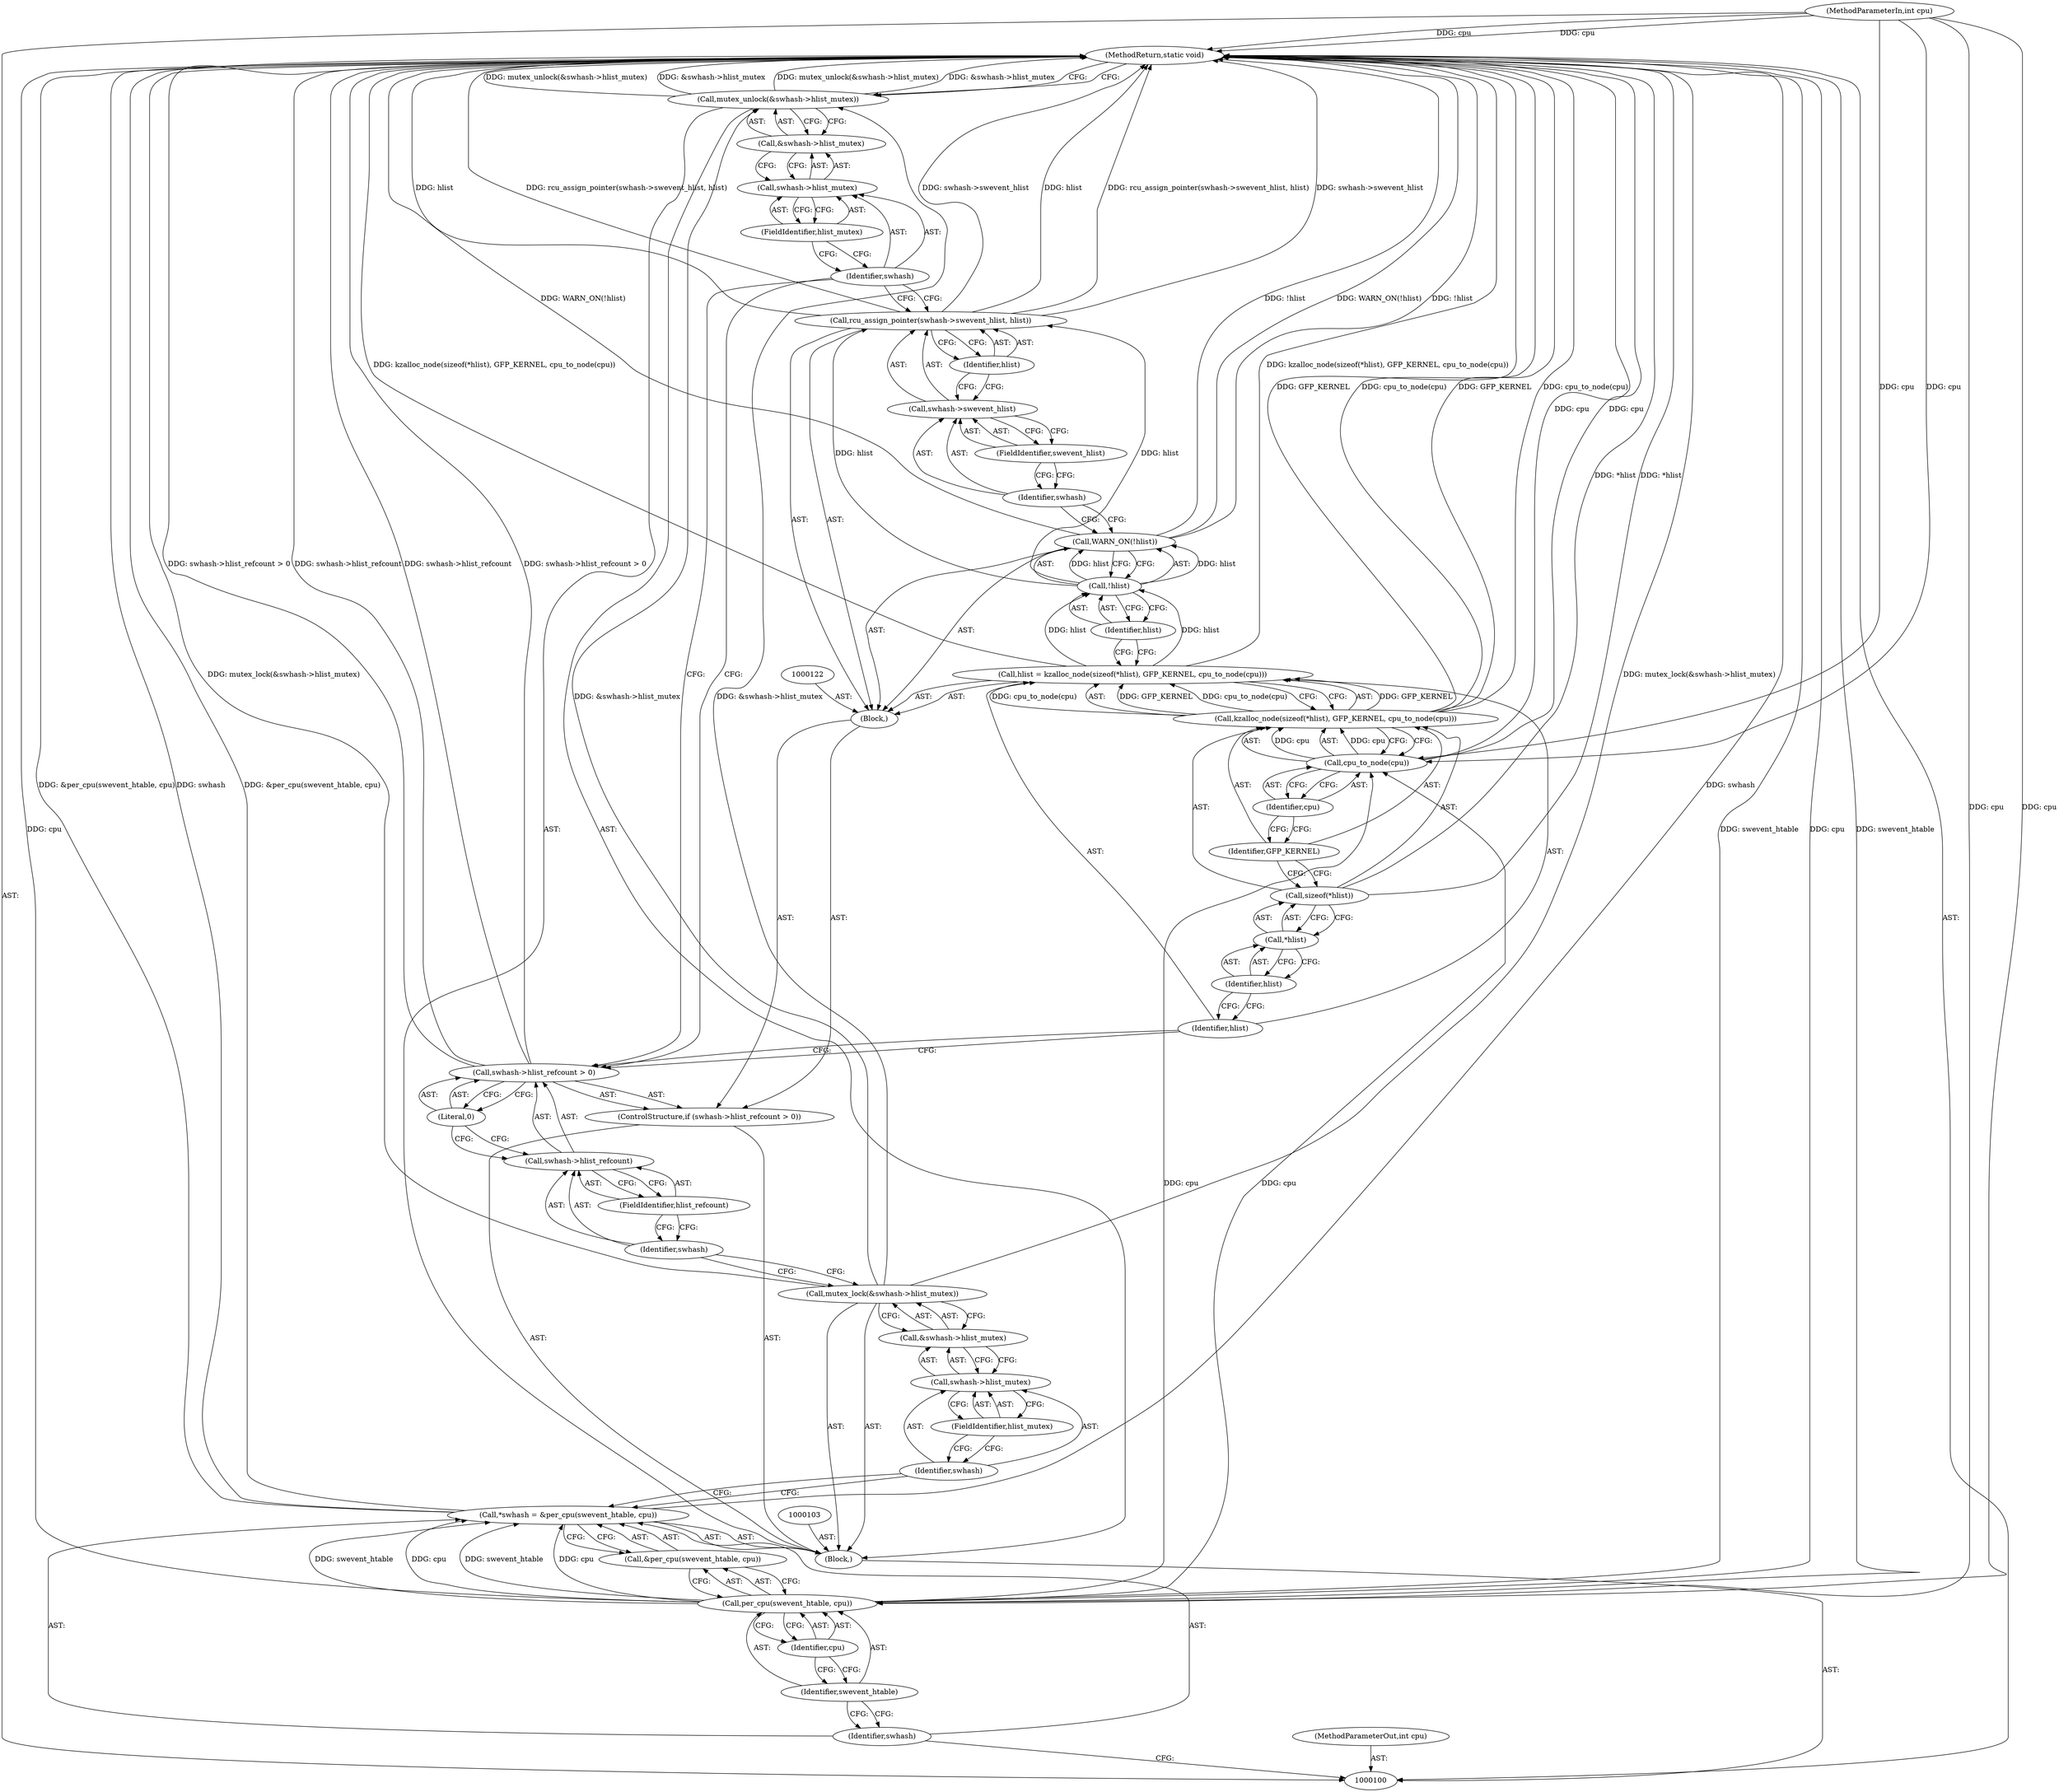 digraph "0_linux_12ca6ad2e3a896256f086497a7c7406a547ee373_0" {
"1000145" [label="(MethodReturn,static void)"];
"1000101" [label="(MethodParameterIn,int cpu)"];
"1000216" [label="(MethodParameterOut,int cpu)"];
"1000133" [label="(Call,!hlist)"];
"1000134" [label="(Identifier,hlist)"];
"1000132" [label="(Call,WARN_ON(!hlist))"];
"1000135" [label="(Call,rcu_assign_pointer(swhash->swevent_hlist, hlist))"];
"1000136" [label="(Call,swhash->swevent_hlist)"];
"1000137" [label="(Identifier,swhash)"];
"1000138" [label="(FieldIdentifier,swevent_hlist)"];
"1000139" [label="(Identifier,hlist)"];
"1000140" [label="(Call,mutex_unlock(&swhash->hlist_mutex))"];
"1000141" [label="(Call,&swhash->hlist_mutex)"];
"1000142" [label="(Call,swhash->hlist_mutex)"];
"1000143" [label="(Identifier,swhash)"];
"1000144" [label="(FieldIdentifier,hlist_mutex)"];
"1000102" [label="(Block,)"];
"1000104" [label="(Call,*swhash = &per_cpu(swevent_htable, cpu))"];
"1000105" [label="(Identifier,swhash)"];
"1000106" [label="(Call,&per_cpu(swevent_htable, cpu))"];
"1000107" [label="(Call,per_cpu(swevent_htable, cpu))"];
"1000108" [label="(Identifier,swevent_htable)"];
"1000109" [label="(Identifier,cpu)"];
"1000111" [label="(Call,&swhash->hlist_mutex)"];
"1000112" [label="(Call,swhash->hlist_mutex)"];
"1000113" [label="(Identifier,swhash)"];
"1000110" [label="(Call,mutex_lock(&swhash->hlist_mutex))"];
"1000114" [label="(FieldIdentifier,hlist_mutex)"];
"1000119" [label="(FieldIdentifier,hlist_refcount)"];
"1000115" [label="(ControlStructure,if (swhash->hlist_refcount > 0))"];
"1000120" [label="(Literal,0)"];
"1000116" [label="(Call,swhash->hlist_refcount > 0)"];
"1000117" [label="(Call,swhash->hlist_refcount)"];
"1000118" [label="(Identifier,swhash)"];
"1000121" [label="(Block,)"];
"1000125" [label="(Call,kzalloc_node(sizeof(*hlist), GFP_KERNEL, cpu_to_node(cpu)))"];
"1000123" [label="(Call,hlist = kzalloc_node(sizeof(*hlist), GFP_KERNEL, cpu_to_node(cpu)))"];
"1000124" [label="(Identifier,hlist)"];
"1000126" [label="(Call,sizeof(*hlist))"];
"1000127" [label="(Call,*hlist)"];
"1000128" [label="(Identifier,hlist)"];
"1000129" [label="(Identifier,GFP_KERNEL)"];
"1000130" [label="(Call,cpu_to_node(cpu))"];
"1000131" [label="(Identifier,cpu)"];
"1000145" -> "1000100"  [label="AST: "];
"1000145" -> "1000140"  [label="CFG: "];
"1000116" -> "1000145"  [label="DDG: swhash->hlist_refcount"];
"1000116" -> "1000145"  [label="DDG: swhash->hlist_refcount > 0"];
"1000123" -> "1000145"  [label="DDG: kzalloc_node(sizeof(*hlist), GFP_KERNEL, cpu_to_node(cpu))"];
"1000107" -> "1000145"  [label="DDG: swevent_htable"];
"1000107" -> "1000145"  [label="DDG: cpu"];
"1000104" -> "1000145"  [label="DDG: swhash"];
"1000104" -> "1000145"  [label="DDG: &per_cpu(swevent_htable, cpu)"];
"1000140" -> "1000145"  [label="DDG: mutex_unlock(&swhash->hlist_mutex)"];
"1000140" -> "1000145"  [label="DDG: &swhash->hlist_mutex"];
"1000125" -> "1000145"  [label="DDG: GFP_KERNEL"];
"1000125" -> "1000145"  [label="DDG: cpu_to_node(cpu)"];
"1000126" -> "1000145"  [label="DDG: *hlist"];
"1000132" -> "1000145"  [label="DDG: !hlist"];
"1000132" -> "1000145"  [label="DDG: WARN_ON(!hlist)"];
"1000135" -> "1000145"  [label="DDG: swhash->swevent_hlist"];
"1000135" -> "1000145"  [label="DDG: hlist"];
"1000135" -> "1000145"  [label="DDG: rcu_assign_pointer(swhash->swevent_hlist, hlist)"];
"1000130" -> "1000145"  [label="DDG: cpu"];
"1000101" -> "1000145"  [label="DDG: cpu"];
"1000110" -> "1000145"  [label="DDG: mutex_lock(&swhash->hlist_mutex)"];
"1000101" -> "1000100"  [label="AST: "];
"1000101" -> "1000145"  [label="DDG: cpu"];
"1000101" -> "1000107"  [label="DDG: cpu"];
"1000101" -> "1000130"  [label="DDG: cpu"];
"1000216" -> "1000100"  [label="AST: "];
"1000133" -> "1000132"  [label="AST: "];
"1000133" -> "1000134"  [label="CFG: "];
"1000134" -> "1000133"  [label="AST: "];
"1000132" -> "1000133"  [label="CFG: "];
"1000133" -> "1000132"  [label="DDG: hlist"];
"1000123" -> "1000133"  [label="DDG: hlist"];
"1000133" -> "1000135"  [label="DDG: hlist"];
"1000134" -> "1000133"  [label="AST: "];
"1000134" -> "1000123"  [label="CFG: "];
"1000133" -> "1000134"  [label="CFG: "];
"1000132" -> "1000121"  [label="AST: "];
"1000132" -> "1000133"  [label="CFG: "];
"1000133" -> "1000132"  [label="AST: "];
"1000137" -> "1000132"  [label="CFG: "];
"1000132" -> "1000145"  [label="DDG: !hlist"];
"1000132" -> "1000145"  [label="DDG: WARN_ON(!hlist)"];
"1000133" -> "1000132"  [label="DDG: hlist"];
"1000135" -> "1000121"  [label="AST: "];
"1000135" -> "1000139"  [label="CFG: "];
"1000136" -> "1000135"  [label="AST: "];
"1000139" -> "1000135"  [label="AST: "];
"1000143" -> "1000135"  [label="CFG: "];
"1000135" -> "1000145"  [label="DDG: swhash->swevent_hlist"];
"1000135" -> "1000145"  [label="DDG: hlist"];
"1000135" -> "1000145"  [label="DDG: rcu_assign_pointer(swhash->swevent_hlist, hlist)"];
"1000133" -> "1000135"  [label="DDG: hlist"];
"1000136" -> "1000135"  [label="AST: "];
"1000136" -> "1000138"  [label="CFG: "];
"1000137" -> "1000136"  [label="AST: "];
"1000138" -> "1000136"  [label="AST: "];
"1000139" -> "1000136"  [label="CFG: "];
"1000137" -> "1000136"  [label="AST: "];
"1000137" -> "1000132"  [label="CFG: "];
"1000138" -> "1000137"  [label="CFG: "];
"1000138" -> "1000136"  [label="AST: "];
"1000138" -> "1000137"  [label="CFG: "];
"1000136" -> "1000138"  [label="CFG: "];
"1000139" -> "1000135"  [label="AST: "];
"1000139" -> "1000136"  [label="CFG: "];
"1000135" -> "1000139"  [label="CFG: "];
"1000140" -> "1000102"  [label="AST: "];
"1000140" -> "1000141"  [label="CFG: "];
"1000141" -> "1000140"  [label="AST: "];
"1000145" -> "1000140"  [label="CFG: "];
"1000140" -> "1000145"  [label="DDG: mutex_unlock(&swhash->hlist_mutex)"];
"1000140" -> "1000145"  [label="DDG: &swhash->hlist_mutex"];
"1000110" -> "1000140"  [label="DDG: &swhash->hlist_mutex"];
"1000141" -> "1000140"  [label="AST: "];
"1000141" -> "1000142"  [label="CFG: "];
"1000142" -> "1000141"  [label="AST: "];
"1000140" -> "1000141"  [label="CFG: "];
"1000142" -> "1000141"  [label="AST: "];
"1000142" -> "1000144"  [label="CFG: "];
"1000143" -> "1000142"  [label="AST: "];
"1000144" -> "1000142"  [label="AST: "];
"1000141" -> "1000142"  [label="CFG: "];
"1000143" -> "1000142"  [label="AST: "];
"1000143" -> "1000135"  [label="CFG: "];
"1000143" -> "1000116"  [label="CFG: "];
"1000144" -> "1000143"  [label="CFG: "];
"1000144" -> "1000142"  [label="AST: "];
"1000144" -> "1000143"  [label="CFG: "];
"1000142" -> "1000144"  [label="CFG: "];
"1000102" -> "1000100"  [label="AST: "];
"1000103" -> "1000102"  [label="AST: "];
"1000104" -> "1000102"  [label="AST: "];
"1000110" -> "1000102"  [label="AST: "];
"1000115" -> "1000102"  [label="AST: "];
"1000140" -> "1000102"  [label="AST: "];
"1000104" -> "1000102"  [label="AST: "];
"1000104" -> "1000106"  [label="CFG: "];
"1000105" -> "1000104"  [label="AST: "];
"1000106" -> "1000104"  [label="AST: "];
"1000113" -> "1000104"  [label="CFG: "];
"1000104" -> "1000145"  [label="DDG: swhash"];
"1000104" -> "1000145"  [label="DDG: &per_cpu(swevent_htable, cpu)"];
"1000107" -> "1000104"  [label="DDG: swevent_htable"];
"1000107" -> "1000104"  [label="DDG: cpu"];
"1000105" -> "1000104"  [label="AST: "];
"1000105" -> "1000100"  [label="CFG: "];
"1000108" -> "1000105"  [label="CFG: "];
"1000106" -> "1000104"  [label="AST: "];
"1000106" -> "1000107"  [label="CFG: "];
"1000107" -> "1000106"  [label="AST: "];
"1000104" -> "1000106"  [label="CFG: "];
"1000107" -> "1000106"  [label="AST: "];
"1000107" -> "1000109"  [label="CFG: "];
"1000108" -> "1000107"  [label="AST: "];
"1000109" -> "1000107"  [label="AST: "];
"1000106" -> "1000107"  [label="CFG: "];
"1000107" -> "1000145"  [label="DDG: swevent_htable"];
"1000107" -> "1000145"  [label="DDG: cpu"];
"1000107" -> "1000104"  [label="DDG: swevent_htable"];
"1000107" -> "1000104"  [label="DDG: cpu"];
"1000101" -> "1000107"  [label="DDG: cpu"];
"1000107" -> "1000130"  [label="DDG: cpu"];
"1000108" -> "1000107"  [label="AST: "];
"1000108" -> "1000105"  [label="CFG: "];
"1000109" -> "1000108"  [label="CFG: "];
"1000109" -> "1000107"  [label="AST: "];
"1000109" -> "1000108"  [label="CFG: "];
"1000107" -> "1000109"  [label="CFG: "];
"1000111" -> "1000110"  [label="AST: "];
"1000111" -> "1000112"  [label="CFG: "];
"1000112" -> "1000111"  [label="AST: "];
"1000110" -> "1000111"  [label="CFG: "];
"1000112" -> "1000111"  [label="AST: "];
"1000112" -> "1000114"  [label="CFG: "];
"1000113" -> "1000112"  [label="AST: "];
"1000114" -> "1000112"  [label="AST: "];
"1000111" -> "1000112"  [label="CFG: "];
"1000113" -> "1000112"  [label="AST: "];
"1000113" -> "1000104"  [label="CFG: "];
"1000114" -> "1000113"  [label="CFG: "];
"1000110" -> "1000102"  [label="AST: "];
"1000110" -> "1000111"  [label="CFG: "];
"1000111" -> "1000110"  [label="AST: "];
"1000118" -> "1000110"  [label="CFG: "];
"1000110" -> "1000145"  [label="DDG: mutex_lock(&swhash->hlist_mutex)"];
"1000110" -> "1000140"  [label="DDG: &swhash->hlist_mutex"];
"1000114" -> "1000112"  [label="AST: "];
"1000114" -> "1000113"  [label="CFG: "];
"1000112" -> "1000114"  [label="CFG: "];
"1000119" -> "1000117"  [label="AST: "];
"1000119" -> "1000118"  [label="CFG: "];
"1000117" -> "1000119"  [label="CFG: "];
"1000115" -> "1000102"  [label="AST: "];
"1000116" -> "1000115"  [label="AST: "];
"1000121" -> "1000115"  [label="AST: "];
"1000120" -> "1000116"  [label="AST: "];
"1000120" -> "1000117"  [label="CFG: "];
"1000116" -> "1000120"  [label="CFG: "];
"1000116" -> "1000115"  [label="AST: "];
"1000116" -> "1000120"  [label="CFG: "];
"1000117" -> "1000116"  [label="AST: "];
"1000120" -> "1000116"  [label="AST: "];
"1000124" -> "1000116"  [label="CFG: "];
"1000143" -> "1000116"  [label="CFG: "];
"1000116" -> "1000145"  [label="DDG: swhash->hlist_refcount"];
"1000116" -> "1000145"  [label="DDG: swhash->hlist_refcount > 0"];
"1000117" -> "1000116"  [label="AST: "];
"1000117" -> "1000119"  [label="CFG: "];
"1000118" -> "1000117"  [label="AST: "];
"1000119" -> "1000117"  [label="AST: "];
"1000120" -> "1000117"  [label="CFG: "];
"1000118" -> "1000117"  [label="AST: "];
"1000118" -> "1000110"  [label="CFG: "];
"1000119" -> "1000118"  [label="CFG: "];
"1000121" -> "1000115"  [label="AST: "];
"1000122" -> "1000121"  [label="AST: "];
"1000123" -> "1000121"  [label="AST: "];
"1000132" -> "1000121"  [label="AST: "];
"1000135" -> "1000121"  [label="AST: "];
"1000125" -> "1000123"  [label="AST: "];
"1000125" -> "1000130"  [label="CFG: "];
"1000126" -> "1000125"  [label="AST: "];
"1000129" -> "1000125"  [label="AST: "];
"1000130" -> "1000125"  [label="AST: "];
"1000123" -> "1000125"  [label="CFG: "];
"1000125" -> "1000145"  [label="DDG: GFP_KERNEL"];
"1000125" -> "1000145"  [label="DDG: cpu_to_node(cpu)"];
"1000125" -> "1000123"  [label="DDG: GFP_KERNEL"];
"1000125" -> "1000123"  [label="DDG: cpu_to_node(cpu)"];
"1000130" -> "1000125"  [label="DDG: cpu"];
"1000123" -> "1000121"  [label="AST: "];
"1000123" -> "1000125"  [label="CFG: "];
"1000124" -> "1000123"  [label="AST: "];
"1000125" -> "1000123"  [label="AST: "];
"1000134" -> "1000123"  [label="CFG: "];
"1000123" -> "1000145"  [label="DDG: kzalloc_node(sizeof(*hlist), GFP_KERNEL, cpu_to_node(cpu))"];
"1000125" -> "1000123"  [label="DDG: GFP_KERNEL"];
"1000125" -> "1000123"  [label="DDG: cpu_to_node(cpu)"];
"1000123" -> "1000133"  [label="DDG: hlist"];
"1000124" -> "1000123"  [label="AST: "];
"1000124" -> "1000116"  [label="CFG: "];
"1000128" -> "1000124"  [label="CFG: "];
"1000126" -> "1000125"  [label="AST: "];
"1000126" -> "1000127"  [label="CFG: "];
"1000127" -> "1000126"  [label="AST: "];
"1000129" -> "1000126"  [label="CFG: "];
"1000126" -> "1000145"  [label="DDG: *hlist"];
"1000127" -> "1000126"  [label="AST: "];
"1000127" -> "1000128"  [label="CFG: "];
"1000128" -> "1000127"  [label="AST: "];
"1000126" -> "1000127"  [label="CFG: "];
"1000128" -> "1000127"  [label="AST: "];
"1000128" -> "1000124"  [label="CFG: "];
"1000127" -> "1000128"  [label="CFG: "];
"1000129" -> "1000125"  [label="AST: "];
"1000129" -> "1000126"  [label="CFG: "];
"1000131" -> "1000129"  [label="CFG: "];
"1000130" -> "1000125"  [label="AST: "];
"1000130" -> "1000131"  [label="CFG: "];
"1000131" -> "1000130"  [label="AST: "];
"1000125" -> "1000130"  [label="CFG: "];
"1000130" -> "1000145"  [label="DDG: cpu"];
"1000130" -> "1000125"  [label="DDG: cpu"];
"1000107" -> "1000130"  [label="DDG: cpu"];
"1000101" -> "1000130"  [label="DDG: cpu"];
"1000131" -> "1000130"  [label="AST: "];
"1000131" -> "1000129"  [label="CFG: "];
"1000130" -> "1000131"  [label="CFG: "];
}
